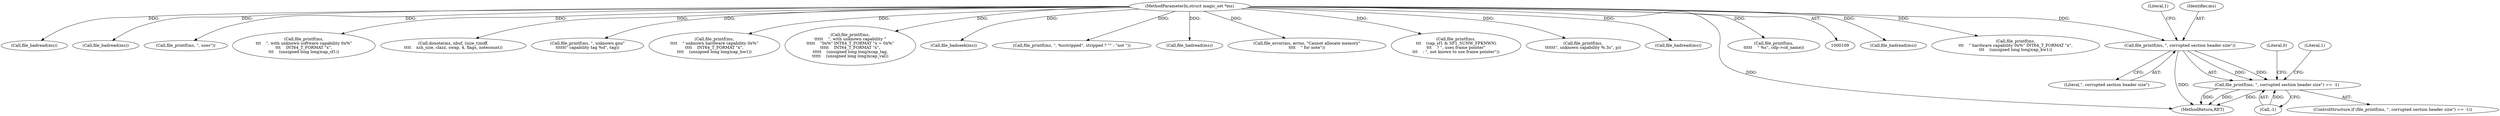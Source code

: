 digraph "0_file_ce90e05774dd77d86cfc8dfa6da57b32816841c4_5@pointer" {
"1000154" [label="(Call,file_printf(ms, \", corrupted section header size\"))"];
"1000110" [label="(MethodParameterIn,struct magic_set *ms)"];
"1000153" [label="(Call,file_printf(ms, \", corrupted section header size\") == -1)"];
"1000401" [label="(Call,file_badread(ms))"];
"1000652" [label="(Call,file_printf(ms,\n\t\t\t    \" hardware capability 0x%\" INT64_T_FORMAT \"x\",\n\t\t\t    (unsigned long long)cap_hw1))"];
"1000179" [label="(Call,file_badread(ms))"];
"1000163" [label="(Literal,0)"];
"1000157" [label="(Call,-1)"];
"1000298" [label="(Call,file_badread(ms))"];
"1000110" [label="(MethodParameterIn,struct magic_set *ms)"];
"1000590" [label="(Call,file_printf(ms, \", uses\"))"];
"1000693" [label="(Call,file_printf(ms,\n\t\t\t    \", with unknown software capability 0x%\"\n\t\t\t    INT64_T_FORMAT \"x\",\n\t\t\t    (unsigned long long)cap_sf1))"];
"1000319" [label="(Call,donote(ms, nbuf, (size_t)noff,\n\t\t\t\t    xsh_size, clazz, swap, 4, flags, notecount))"];
"1000487" [label="(Call,file_printf(ms, \", unknown gnu\"\n\t\t\t\t\t\t\" capability tag %d\", tag))"];
"1000637" [label="(Call,file_printf(ms,\n\t\t\t\t    \" unknown hardware capability 0x%\"\n\t\t\t\t    INT64_T_FORMAT \"x\",\n\t\t\t\t    (unsigned long long)cap_hw1))"];
"1000156" [label="(Literal,\", corrupted section header size\")"];
"1000522" [label="(Call,file_printf(ms,\n\t\t\t\t\t    \", with unknown capability \"\n\t\t\t\t\t    \"0x%\" INT64_T_FORMAT \"x = 0x%\"\n\t\t\t\t\t    INT64_T_FORMAT \"x\",\n\t\t\t\t\t    (unsigned long long)xcap_tag,\n\t\t\t\t\t    (unsigned long long)xcap_val))"];
"1000152" [label="(ControlStructure,if (file_printf(ms, \", corrupted section header size\") == -1))"];
"1000367" [label="(Call,file_badseek(ms))"];
"1000550" [label="(Call,file_printf(ms, \", %sstripped\", stripped ? \"\" : \"not \"))"];
"1000239" [label="(Call,file_badread(ms))"];
"1000161" [label="(Literal,1)"];
"1000158" [label="(Literal,1)"];
"1000280" [label="(Call,file_error(ms, errno, \"Cannot allocate memory\"\n\t\t\t\t    \" for note\"))"];
"1000673" [label="(Call,file_printf(ms,\n\t\t\t    (cap_sf1 & SF1_SUNW_FPKNWN)\n\t\t\t    ? \", uses frame pointer\"\n\t\t\t    : \", not known to use frame pointer\"))"];
"1000445" [label="(Call,file_printf(ms,\n\t\t\t\t\t\t\", unknown capability %.3s\", p))"];
"1000209" [label="(Call,file_badread(ms))"];
"1000706" [label="(MethodReturn,RET)"];
"1000155" [label="(Identifier,ms)"];
"1000154" [label="(Call,file_printf(ms, \", corrupted section header size\"))"];
"1000153" [label="(Call,file_printf(ms, \", corrupted section header size\") == -1)"];
"1000615" [label="(Call,file_printf(ms,\n\t\t\t\t\t    \" %s\", cdp->cd_name))"];
"1000154" -> "1000153"  [label="AST: "];
"1000154" -> "1000156"  [label="CFG: "];
"1000155" -> "1000154"  [label="AST: "];
"1000156" -> "1000154"  [label="AST: "];
"1000158" -> "1000154"  [label="CFG: "];
"1000154" -> "1000706"  [label="DDG: "];
"1000154" -> "1000153"  [label="DDG: "];
"1000154" -> "1000153"  [label="DDG: "];
"1000110" -> "1000154"  [label="DDG: "];
"1000110" -> "1000109"  [label="AST: "];
"1000110" -> "1000706"  [label="DDG: "];
"1000110" -> "1000179"  [label="DDG: "];
"1000110" -> "1000209"  [label="DDG: "];
"1000110" -> "1000239"  [label="DDG: "];
"1000110" -> "1000280"  [label="DDG: "];
"1000110" -> "1000298"  [label="DDG: "];
"1000110" -> "1000319"  [label="DDG: "];
"1000110" -> "1000367"  [label="DDG: "];
"1000110" -> "1000401"  [label="DDG: "];
"1000110" -> "1000445"  [label="DDG: "];
"1000110" -> "1000487"  [label="DDG: "];
"1000110" -> "1000522"  [label="DDG: "];
"1000110" -> "1000550"  [label="DDG: "];
"1000110" -> "1000590"  [label="DDG: "];
"1000110" -> "1000615"  [label="DDG: "];
"1000110" -> "1000637"  [label="DDG: "];
"1000110" -> "1000652"  [label="DDG: "];
"1000110" -> "1000673"  [label="DDG: "];
"1000110" -> "1000693"  [label="DDG: "];
"1000153" -> "1000152"  [label="AST: "];
"1000153" -> "1000157"  [label="CFG: "];
"1000157" -> "1000153"  [label="AST: "];
"1000161" -> "1000153"  [label="CFG: "];
"1000163" -> "1000153"  [label="CFG: "];
"1000153" -> "1000706"  [label="DDG: "];
"1000153" -> "1000706"  [label="DDG: "];
"1000153" -> "1000706"  [label="DDG: "];
"1000157" -> "1000153"  [label="DDG: "];
}
